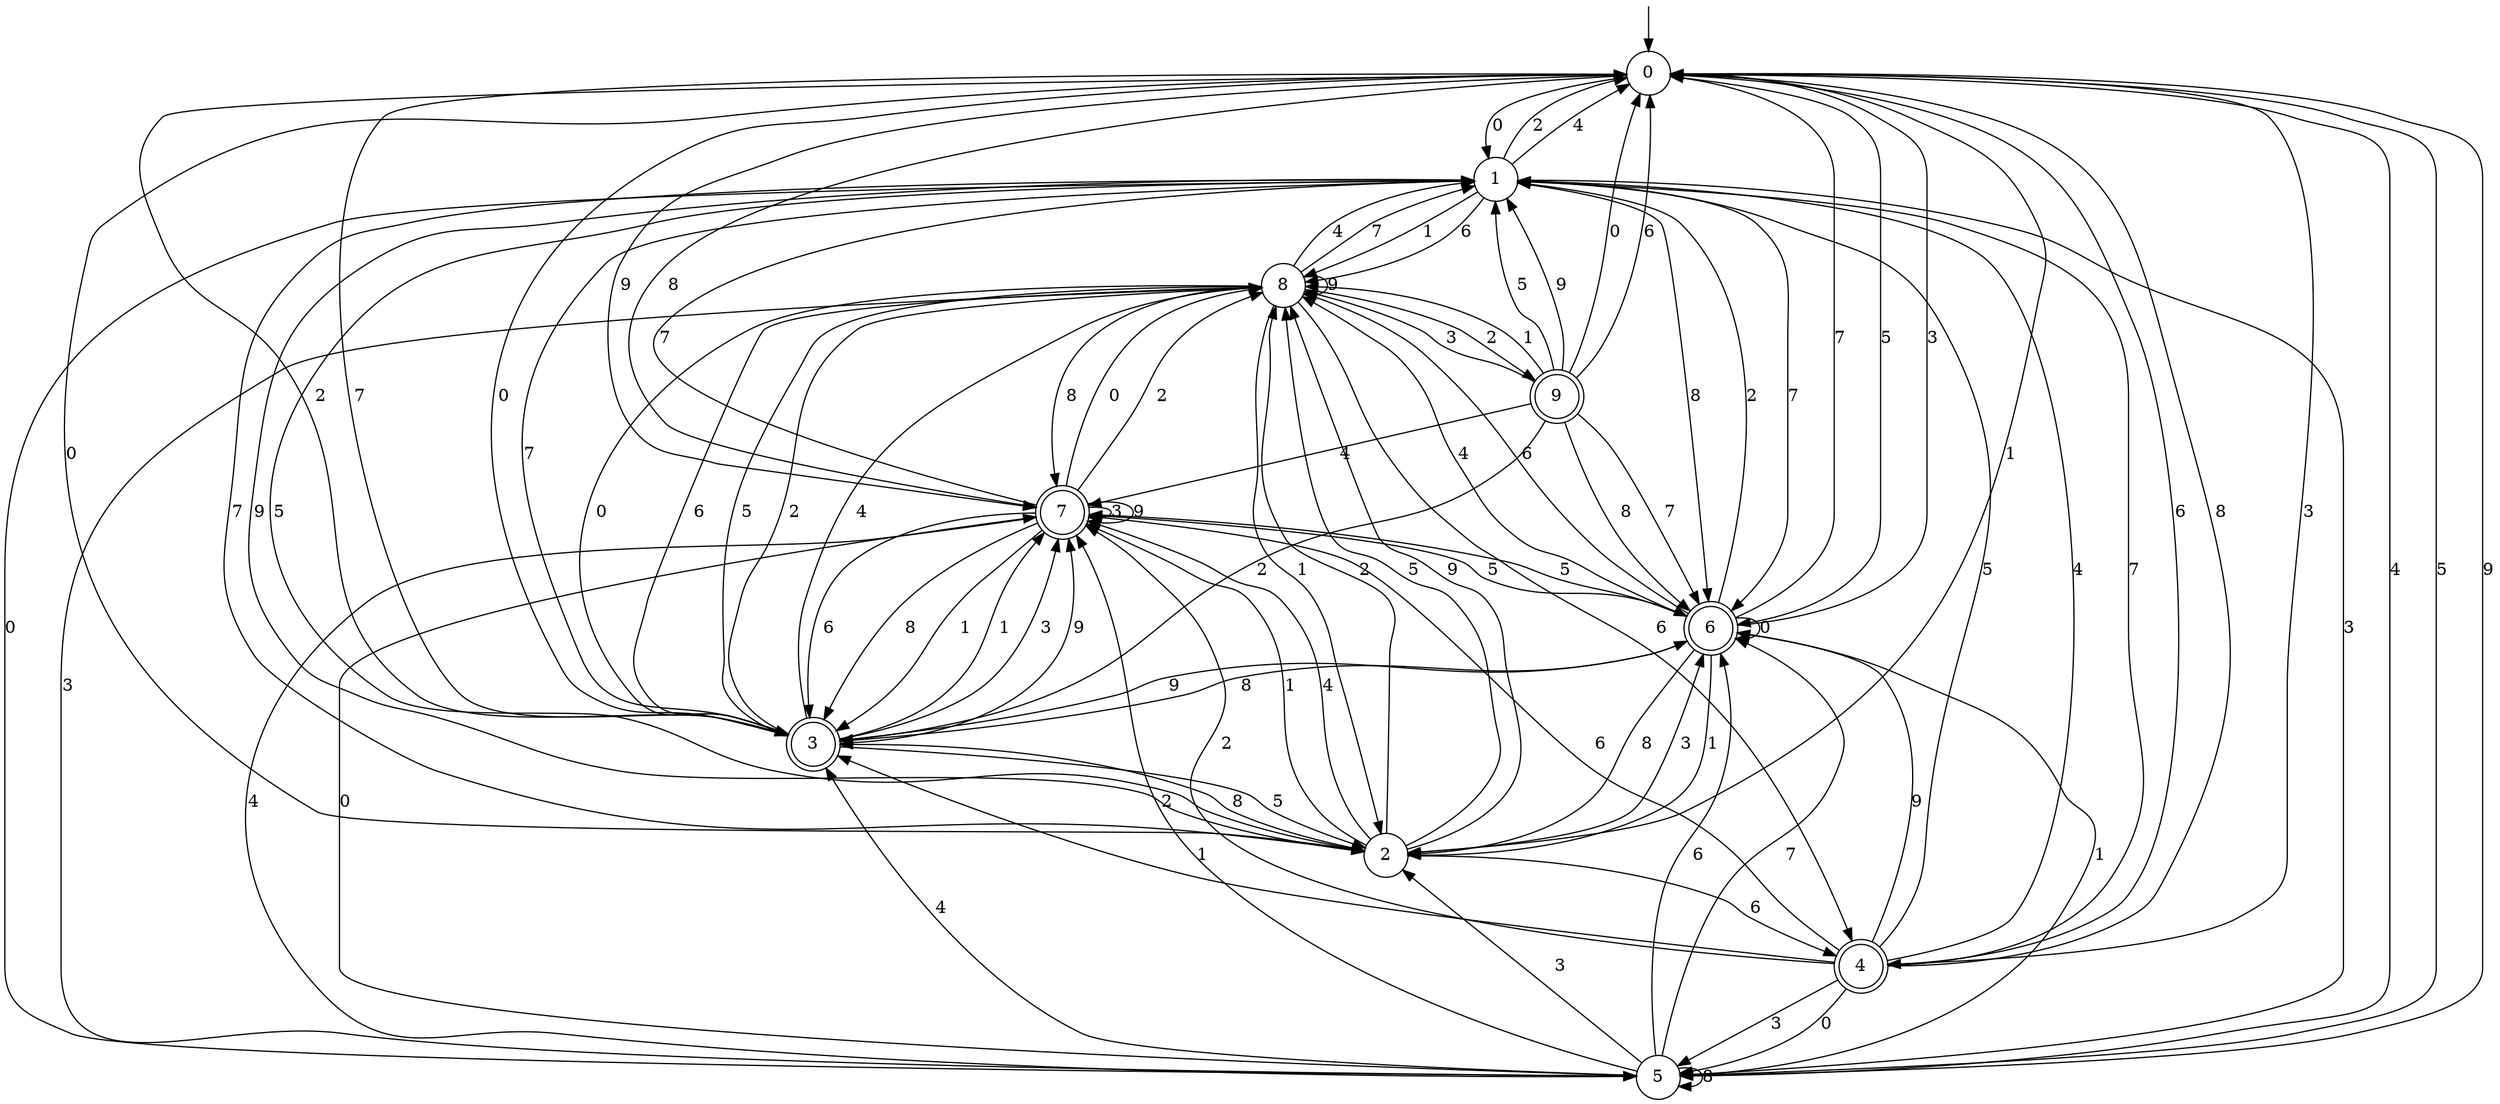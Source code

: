 digraph g {

	s0 [shape="circle" label="0"];
	s1 [shape="circle" label="1"];
	s2 [shape="circle" label="2"];
	s3 [shape="doublecircle" label="3"];
	s4 [shape="doublecircle" label="4"];
	s5 [shape="circle" label="5"];
	s6 [shape="doublecircle" label="6"];
	s7 [shape="doublecircle" label="7"];
	s8 [shape="circle" label="8"];
	s9 [shape="doublecircle" label="9"];
	s0 -> s1 [label="0"];
	s0 -> s2 [label="1"];
	s0 -> s3 [label="2"];
	s0 -> s4 [label="3"];
	s0 -> s5 [label="4"];
	s0 -> s6 [label="5"];
	s0 -> s4 [label="6"];
	s0 -> s3 [label="7"];
	s0 -> s7 [label="8"];
	s0 -> s7 [label="9"];
	s1 -> s5 [label="0"];
	s1 -> s8 [label="1"];
	s1 -> s0 [label="2"];
	s1 -> s5 [label="3"];
	s1 -> s0 [label="4"];
	s1 -> s2 [label="5"];
	s1 -> s8 [label="6"];
	s1 -> s6 [label="7"];
	s1 -> s6 [label="8"];
	s1 -> s2 [label="9"];
	s2 -> s0 [label="0"];
	s2 -> s7 [label="1"];
	s2 -> s8 [label="2"];
	s2 -> s6 [label="3"];
	s2 -> s7 [label="4"];
	s2 -> s8 [label="5"];
	s2 -> s4 [label="6"];
	s2 -> s1 [label="7"];
	s2 -> s3 [label="8"];
	s2 -> s8 [label="9"];
	s3 -> s0 [label="0"];
	s3 -> s7 [label="1"];
	s3 -> s8 [label="2"];
	s3 -> s7 [label="3"];
	s3 -> s8 [label="4"];
	s3 -> s2 [label="5"];
	s3 -> s8 [label="6"];
	s3 -> s1 [label="7"];
	s3 -> s6 [label="8"];
	s3 -> s7 [label="9"];
	s4 -> s5 [label="0"];
	s4 -> s3 [label="1"];
	s4 -> s7 [label="2"];
	s4 -> s5 [label="3"];
	s4 -> s1 [label="4"];
	s4 -> s1 [label="5"];
	s4 -> s7 [label="6"];
	s4 -> s1 [label="7"];
	s4 -> s0 [label="8"];
	s4 -> s6 [label="9"];
	s5 -> s7 [label="0"];
	s5 -> s6 [label="1"];
	s5 -> s7 [label="2"];
	s5 -> s2 [label="3"];
	s5 -> s3 [label="4"];
	s5 -> s0 [label="5"];
	s5 -> s6 [label="6"];
	s5 -> s6 [label="7"];
	s5 -> s5 [label="8"];
	s5 -> s0 [label="9"];
	s6 -> s6 [label="0"];
	s6 -> s2 [label="1"];
	s6 -> s1 [label="2"];
	s6 -> s0 [label="3"];
	s6 -> s8 [label="4"];
	s6 -> s7 [label="5"];
	s6 -> s8 [label="6"];
	s6 -> s0 [label="7"];
	s6 -> s2 [label="8"];
	s6 -> s3 [label="9"];
	s7 -> s8 [label="0"];
	s7 -> s3 [label="1"];
	s7 -> s8 [label="2"];
	s7 -> s7 [label="3"];
	s7 -> s5 [label="4"];
	s7 -> s6 [label="5"];
	s7 -> s3 [label="6"];
	s7 -> s1 [label="7"];
	s7 -> s3 [label="8"];
	s7 -> s7 [label="9"];
	s8 -> s3 [label="0"];
	s8 -> s2 [label="1"];
	s8 -> s9 [label="2"];
	s8 -> s5 [label="3"];
	s8 -> s1 [label="4"];
	s8 -> s3 [label="5"];
	s8 -> s4 [label="6"];
	s8 -> s1 [label="7"];
	s8 -> s7 [label="8"];
	s8 -> s8 [label="9"];
	s9 -> s0 [label="0"];
	s9 -> s8 [label="1"];
	s9 -> s3 [label="2"];
	s9 -> s8 [label="3"];
	s9 -> s7 [label="4"];
	s9 -> s1 [label="5"];
	s9 -> s0 [label="6"];
	s9 -> s6 [label="7"];
	s9 -> s6 [label="8"];
	s9 -> s1 [label="9"];

__start0 [label="" shape="none" width="0" height="0"];
__start0 -> s0;

}
